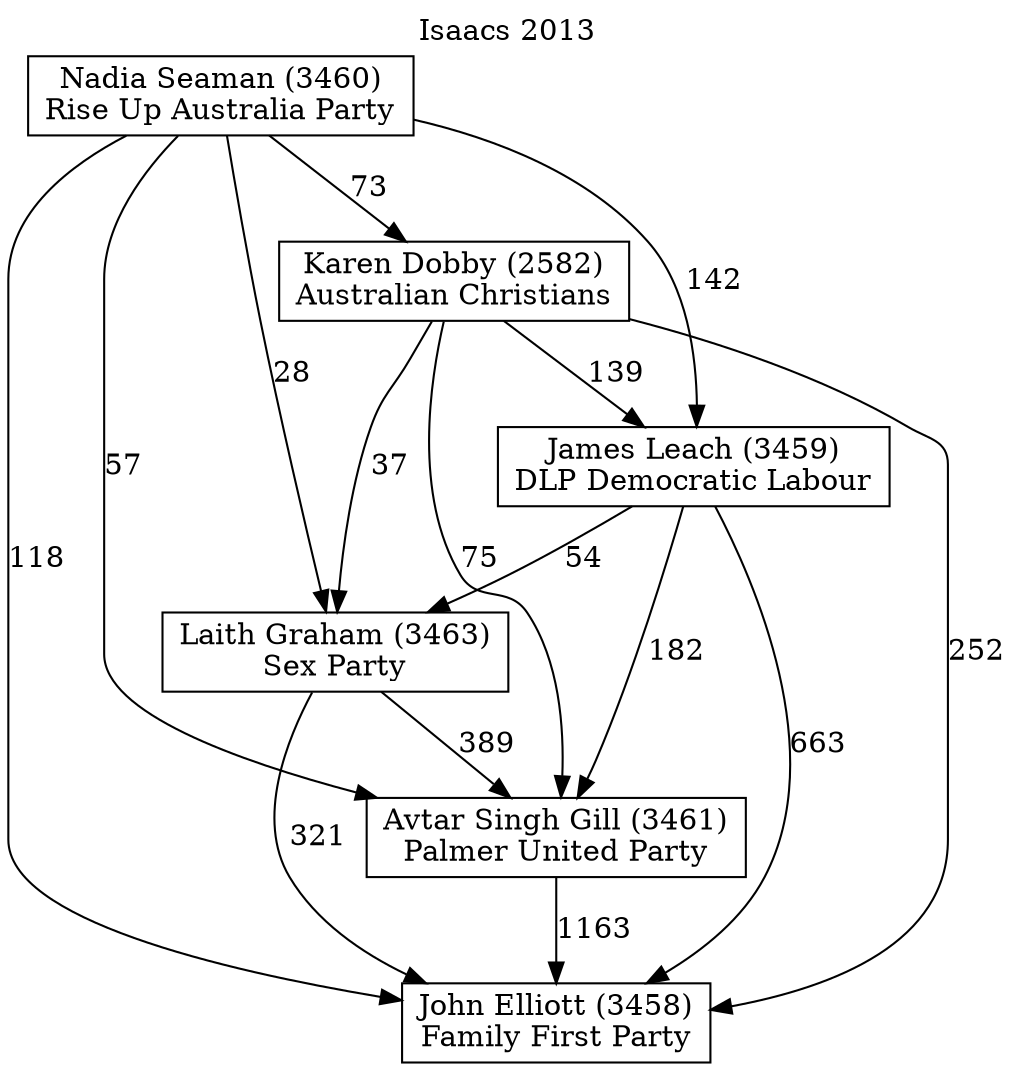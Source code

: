 // House preference flow
digraph "John Elliott (3458)_Isaacs_2013" {
	graph [label="Isaacs 2013" labelloc=t mclimit=2]
	node [shape=box]
	"John Elliott (3458)" [label="John Elliott (3458)
Family First Party"]
	"Avtar Singh Gill (3461)" [label="Avtar Singh Gill (3461)
Palmer United Party"]
	"Laith Graham (3463)" [label="Laith Graham (3463)
Sex Party"]
	"James Leach (3459)" [label="James Leach (3459)
DLP Democratic Labour"]
	"Karen Dobby (2582)" [label="Karen Dobby (2582)
Australian Christians"]
	"Nadia Seaman (3460)" [label="Nadia Seaman (3460)
Rise Up Australia Party"]
	"Avtar Singh Gill (3461)" -> "John Elliott (3458)" [label=1163]
	"Laith Graham (3463)" -> "Avtar Singh Gill (3461)" [label=389]
	"James Leach (3459)" -> "Laith Graham (3463)" [label=54]
	"Karen Dobby (2582)" -> "James Leach (3459)" [label=139]
	"Nadia Seaman (3460)" -> "Karen Dobby (2582)" [label=73]
	"Laith Graham (3463)" -> "John Elliott (3458)" [label=321]
	"James Leach (3459)" -> "John Elliott (3458)" [label=663]
	"Karen Dobby (2582)" -> "John Elliott (3458)" [label=252]
	"Nadia Seaman (3460)" -> "John Elliott (3458)" [label=118]
	"Nadia Seaman (3460)" -> "James Leach (3459)" [label=142]
	"Karen Dobby (2582)" -> "Laith Graham (3463)" [label=37]
	"Nadia Seaman (3460)" -> "Laith Graham (3463)" [label=28]
	"James Leach (3459)" -> "Avtar Singh Gill (3461)" [label=182]
	"Karen Dobby (2582)" -> "Avtar Singh Gill (3461)" [label=75]
	"Nadia Seaman (3460)" -> "Avtar Singh Gill (3461)" [label=57]
}
